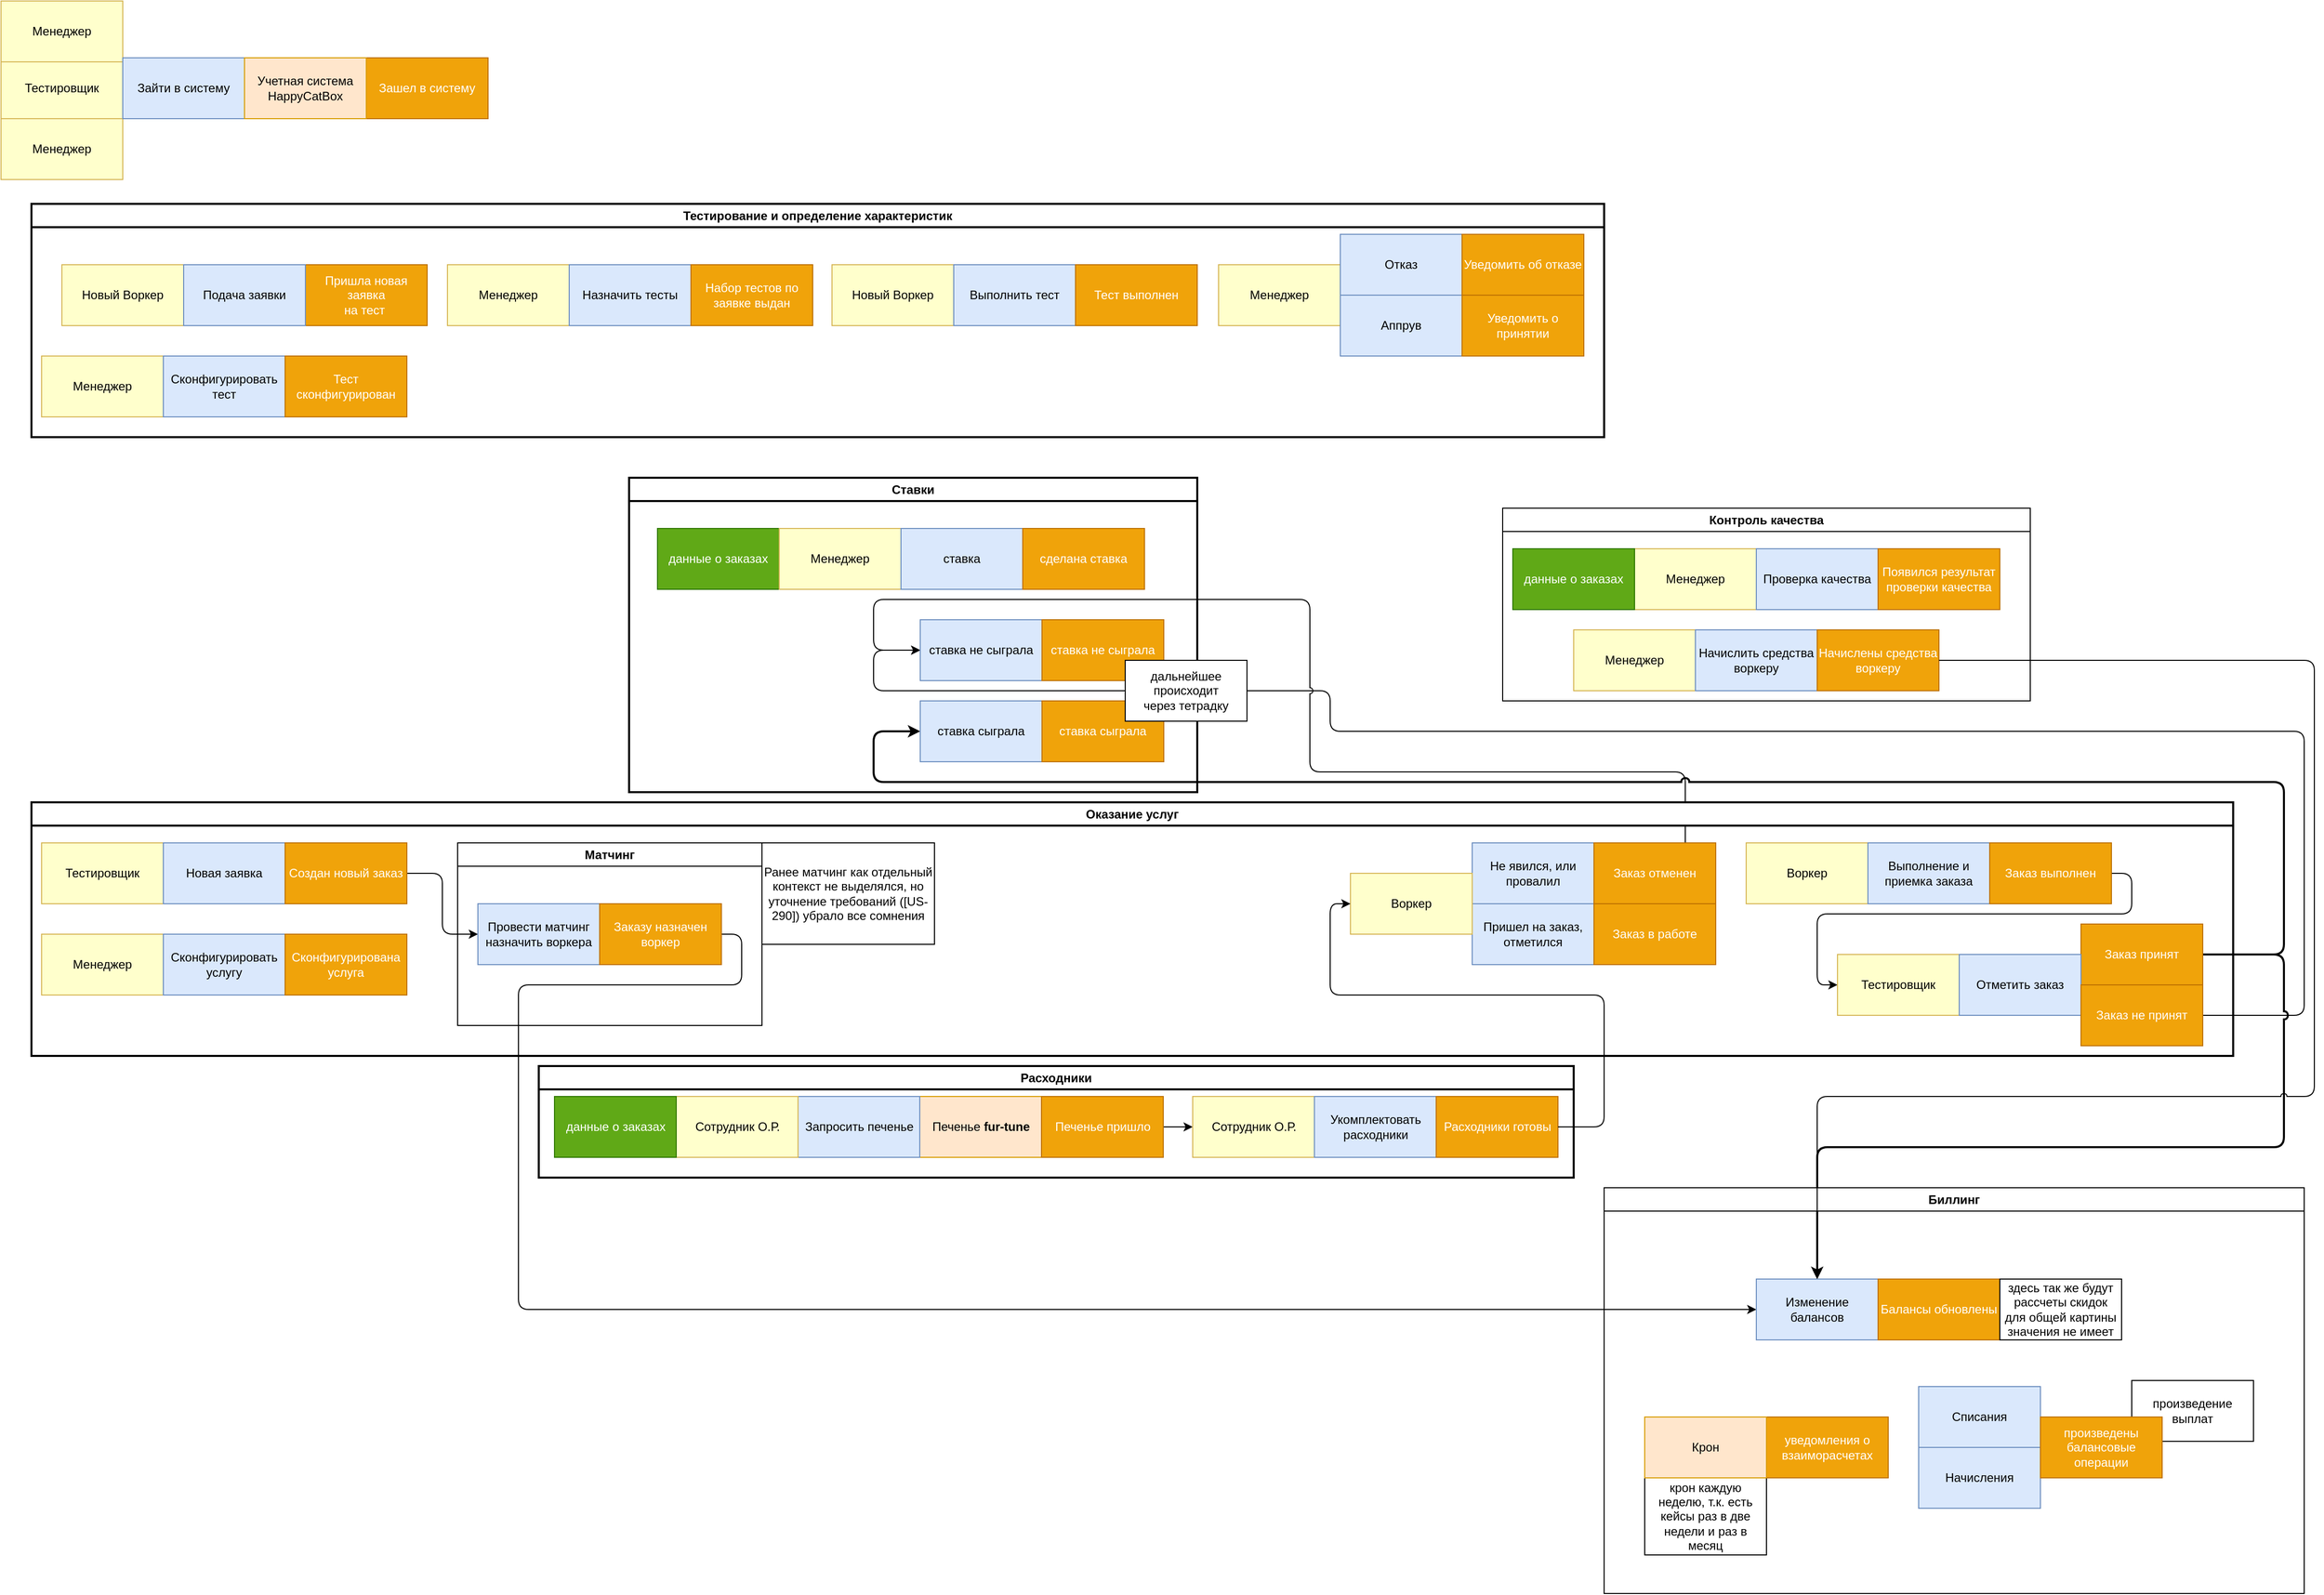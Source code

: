<mxfile version="22.1.2" type="device">
  <diagram name="Page-1" id="cu8HoAJBPppChcAsw30A">
    <mxGraphModel dx="3772" dy="3792" grid="1" gridSize="10" guides="1" tooltips="1" connect="1" arrows="1" fold="1" page="1" pageScale="1" pageWidth="1169" pageHeight="827" math="0" shadow="0">
      <root>
        <mxCell id="0" />
        <mxCell id="1" parent="0" />
        <mxCell id="16uS1jDzF8tA2ArOGYMF-19" style="edgeStyle=orthogonalEdgeStyle;rounded=1;orthogonalLoop=1;jettySize=auto;html=1;exitX=1;exitY=0.5;exitDx=0;exitDy=0;entryX=0;entryY=0.5;entryDx=0;entryDy=0;strokeColor=default;jumpStyle=arc;" parent="1" source="16uS1jDzF8tA2ArOGYMF-13" target="0N0rDKjKPEKVKHD4B6wy-109" edge="1">
          <mxGeometry relative="1" as="geometry">
            <Array as="points">
              <mxPoint x="2280" y="-640" />
              <mxPoint x="2280" y="-920" />
              <mxPoint x="1320" y="-920" />
              <mxPoint x="1320" y="-960" />
              <mxPoint x="870" y="-960" />
              <mxPoint x="870" y="-1000" />
            </Array>
          </mxGeometry>
        </mxCell>
        <mxCell id="0N0rDKjKPEKVKHD4B6wy-39" style="edgeStyle=orthogonalEdgeStyle;rounded=1;orthogonalLoop=1;jettySize=auto;html=1;exitX=1;exitY=0.5;exitDx=0;exitDy=0;entryX=0;entryY=0.5;entryDx=0;entryDy=0;" parent="1" source="0N0rDKjKPEKVKHD4B6wy-30" target="0N0rDKjKPEKVKHD4B6wy-32" edge="1">
          <mxGeometry relative="1" as="geometry">
            <mxPoint x="650" y="-680" as="sourcePoint" />
            <Array as="points">
              <mxPoint x="740" y="-720" />
              <mxPoint x="740" y="-670" />
              <mxPoint x="520" y="-670" />
              <mxPoint x="520" y="-350" />
            </Array>
          </mxGeometry>
        </mxCell>
        <mxCell id="0N0rDKjKPEKVKHD4B6wy-130" style="edgeStyle=orthogonalEdgeStyle;rounded=1;orthogonalLoop=1;jettySize=auto;html=1;exitX=0.75;exitY=0;exitDx=0;exitDy=0;entryX=0;entryY=0.5;entryDx=0;entryDy=0;jumpStyle=arc;" parent="1" source="0N0rDKjKPEKVKHD4B6wy-71" target="0N0rDKjKPEKVKHD4B6wy-109" edge="1">
          <mxGeometry relative="1" as="geometry">
            <Array as="points">
              <mxPoint x="1670" y="-880" />
              <mxPoint x="1300" y="-880" />
              <mxPoint x="1300" y="-1050" />
              <mxPoint x="870" y="-1050" />
              <mxPoint x="870" y="-1000" />
            </Array>
          </mxGeometry>
        </mxCell>
        <mxCell id="0N0rDKjKPEKVKHD4B6wy-124" style="edgeStyle=orthogonalEdgeStyle;rounded=1;orthogonalLoop=1;jettySize=auto;html=1;exitX=1;exitY=0.5;exitDx=0;exitDy=0;entryX=0.5;entryY=0;entryDx=0;entryDy=0;jumpStyle=arc;strokeWidth=2;" parent="1" source="0N0rDKjKPEKVKHD4B6wy-79" target="0N0rDKjKPEKVKHD4B6wy-32" edge="1">
          <mxGeometry relative="1" as="geometry">
            <Array as="points">
              <mxPoint x="2260" y="-700" />
              <mxPoint x="2260" y="-510" />
              <mxPoint x="1800" y="-510" />
            </Array>
          </mxGeometry>
        </mxCell>
        <mxCell id="0N0rDKjKPEKVKHD4B6wy-131" style="edgeStyle=orthogonalEdgeStyle;rounded=1;orthogonalLoop=1;jettySize=auto;html=1;exitX=1;exitY=0.5;exitDx=0;exitDy=0;entryX=0;entryY=0.5;entryDx=0;entryDy=0;jumpStyle=arc;strokeWidth=2;" parent="1" source="0N0rDKjKPEKVKHD4B6wy-79" target="0N0rDKjKPEKVKHD4B6wy-106" edge="1">
          <mxGeometry relative="1" as="geometry">
            <Array as="points">
              <mxPoint x="2260" y="-700" />
              <mxPoint x="2260" y="-870" />
              <mxPoint x="870" y="-870" />
              <mxPoint x="870" y="-920" />
            </Array>
          </mxGeometry>
        </mxCell>
        <mxCell id="0N0rDKjKPEKVKHD4B6wy-100" value="Ставки" style="swimlane;whiteSpace=wrap;html=1;strokeWidth=2;startSize=23;" parent="1" vertex="1">
          <mxGeometry x="629" y="-1170" width="560" height="310" as="geometry" />
        </mxCell>
        <mxCell id="0N0rDKjKPEKVKHD4B6wy-98" value="данные о заказах" style="rounded=0;whiteSpace=wrap;html=1;fillColor=#60a917;strokeColor=#2D7600;fontColor=#ffffff;" parent="0N0rDKjKPEKVKHD4B6wy-100" vertex="1">
          <mxGeometry x="28" y="50" width="120" height="60" as="geometry" />
        </mxCell>
        <mxCell id="0N0rDKjKPEKVKHD4B6wy-99" value="Менеджер" style="rounded=0;whiteSpace=wrap;html=1;fillColor=#FFFFCC;strokeColor=#d6b656;" parent="0N0rDKjKPEKVKHD4B6wy-100" vertex="1">
          <mxGeometry x="148" y="50" width="120" height="60" as="geometry" />
        </mxCell>
        <mxCell id="0N0rDKjKPEKVKHD4B6wy-97" value="ставка" style="rounded=0;whiteSpace=wrap;html=1;fillColor=#dae8fc;strokeColor=#6c8ebf;" parent="0N0rDKjKPEKVKHD4B6wy-100" vertex="1">
          <mxGeometry x="268" y="50" width="120" height="60" as="geometry" />
        </mxCell>
        <mxCell id="0N0rDKjKPEKVKHD4B6wy-105" value="сделана ставка" style="rounded=0;whiteSpace=wrap;html=1;fillColor=#f0a30a;strokeColor=#BD7000;fontColor=#ffffff;" parent="0N0rDKjKPEKVKHD4B6wy-100" vertex="1">
          <mxGeometry x="388" y="50" width="120" height="60" as="geometry" />
        </mxCell>
        <mxCell id="0N0rDKjKPEKVKHD4B6wy-106" value="ставка сыграла" style="rounded=0;whiteSpace=wrap;html=1;fillColor=#dae8fc;strokeColor=#6c8ebf;" parent="0N0rDKjKPEKVKHD4B6wy-100" vertex="1">
          <mxGeometry x="287" y="220" width="120" height="60" as="geometry" />
        </mxCell>
        <mxCell id="0N0rDKjKPEKVKHD4B6wy-107" value="ставка сыграла" style="rounded=0;whiteSpace=wrap;html=1;fillColor=#f0a30a;strokeColor=#BD7000;fontColor=#ffffff;" parent="0N0rDKjKPEKVKHD4B6wy-100" vertex="1">
          <mxGeometry x="407" y="220" width="120" height="60" as="geometry" />
        </mxCell>
        <mxCell id="0N0rDKjKPEKVKHD4B6wy-109" value="ставка не сыграла" style="rounded=0;whiteSpace=wrap;html=1;fillColor=#dae8fc;strokeColor=#6c8ebf;" parent="0N0rDKjKPEKVKHD4B6wy-100" vertex="1">
          <mxGeometry x="287" y="140" width="120" height="60" as="geometry" />
        </mxCell>
        <mxCell id="0N0rDKjKPEKVKHD4B6wy-110" value="ставка не сыграла" style="rounded=0;whiteSpace=wrap;html=1;fillColor=#f0a30a;strokeColor=#BD7000;fontColor=#ffffff;" parent="0N0rDKjKPEKVKHD4B6wy-100" vertex="1">
          <mxGeometry x="407" y="140" width="120" height="60" as="geometry" />
        </mxCell>
        <mxCell id="0N0rDKjKPEKVKHD4B6wy-132" value="дальнейшее&lt;br&gt;происходит&lt;br&gt;через тетрадку" style="rounded=0;whiteSpace=wrap;html=1;" parent="0N0rDKjKPEKVKHD4B6wy-100" vertex="1">
          <mxGeometry x="489" y="180" width="120" height="60" as="geometry" />
        </mxCell>
        <mxCell id="0N0rDKjKPEKVKHD4B6wy-120" value="Тестирование и определение характеристик" style="swimlane;whiteSpace=wrap;html=1;strokeWidth=2;" parent="1" vertex="1">
          <mxGeometry x="40" y="-1440" width="1550" height="230" as="geometry" />
        </mxCell>
        <mxCell id="0N0rDKjKPEKVKHD4B6wy-1" value="Менеджер" style="rounded=0;whiteSpace=wrap;html=1;fillColor=#FFFFCC;strokeColor=#d6b656;" parent="0N0rDKjKPEKVKHD4B6wy-120" vertex="1">
          <mxGeometry x="410" y="60" width="120" height="60" as="geometry" />
        </mxCell>
        <mxCell id="0N0rDKjKPEKVKHD4B6wy-3" value="Новый Воркер" style="rounded=0;whiteSpace=wrap;html=1;fillColor=#FFFFCC;strokeColor=#d6b656;" parent="0N0rDKjKPEKVKHD4B6wy-120" vertex="1">
          <mxGeometry x="30" y="60" width="120" height="60" as="geometry" />
        </mxCell>
        <mxCell id="0N0rDKjKPEKVKHD4B6wy-8" value="Пришла новая заявка&lt;br&gt;на тест&amp;nbsp;" style="rounded=0;whiteSpace=wrap;html=1;fillColor=#f0a30a;strokeColor=#BD7000;fontColor=#ffffff;" parent="0N0rDKjKPEKVKHD4B6wy-120" vertex="1">
          <mxGeometry x="270" y="60" width="120" height="60" as="geometry" />
        </mxCell>
        <mxCell id="0N0rDKjKPEKVKHD4B6wy-9" value="Подача заявки" style="rounded=0;whiteSpace=wrap;html=1;fillColor=#dae8fc;strokeColor=#6c8ebf;" parent="0N0rDKjKPEKVKHD4B6wy-120" vertex="1">
          <mxGeometry x="150" y="60" width="120" height="60" as="geometry" />
        </mxCell>
        <mxCell id="0N0rDKjKPEKVKHD4B6wy-12" value="Назначить тесты" style="rounded=0;whiteSpace=wrap;html=1;fillColor=#dae8fc;strokeColor=#6c8ebf;" parent="0N0rDKjKPEKVKHD4B6wy-120" vertex="1">
          <mxGeometry x="530" y="60" width="120" height="60" as="geometry" />
        </mxCell>
        <mxCell id="0N0rDKjKPEKVKHD4B6wy-13" value="Набор тестов по заявке выдан" style="rounded=0;whiteSpace=wrap;html=1;fillColor=#f0a30a;strokeColor=#BD7000;fontColor=#ffffff;" parent="0N0rDKjKPEKVKHD4B6wy-120" vertex="1">
          <mxGeometry x="650" y="60" width="120" height="60" as="geometry" />
        </mxCell>
        <mxCell id="0N0rDKjKPEKVKHD4B6wy-14" value="Новый Воркер" style="rounded=0;whiteSpace=wrap;html=1;fillColor=#FFFFCC;strokeColor=#d6b656;" parent="0N0rDKjKPEKVKHD4B6wy-120" vertex="1">
          <mxGeometry x="789" y="60" width="120" height="60" as="geometry" />
        </mxCell>
        <mxCell id="0N0rDKjKPEKVKHD4B6wy-15" value="Выполнить тест" style="rounded=0;whiteSpace=wrap;html=1;fillColor=#dae8fc;strokeColor=#6c8ebf;" parent="0N0rDKjKPEKVKHD4B6wy-120" vertex="1">
          <mxGeometry x="909" y="60" width="120" height="60" as="geometry" />
        </mxCell>
        <mxCell id="0N0rDKjKPEKVKHD4B6wy-16" value="Тест выполнен" style="rounded=0;whiteSpace=wrap;html=1;fillColor=#f0a30a;strokeColor=#BD7000;fontColor=#ffffff;" parent="0N0rDKjKPEKVKHD4B6wy-120" vertex="1">
          <mxGeometry x="1029" y="60" width="120" height="60" as="geometry" />
        </mxCell>
        <mxCell id="0N0rDKjKPEKVKHD4B6wy-17" value="Менеджер" style="rounded=0;whiteSpace=wrap;html=1;fillColor=#FFFFCC;strokeColor=#d6b656;" parent="0N0rDKjKPEKVKHD4B6wy-120" vertex="1">
          <mxGeometry x="1170" y="60" width="120" height="60" as="geometry" />
        </mxCell>
        <mxCell id="0N0rDKjKPEKVKHD4B6wy-18" value="Отказ" style="rounded=0;whiteSpace=wrap;html=1;fillColor=#dae8fc;strokeColor=#6c8ebf;" parent="0N0rDKjKPEKVKHD4B6wy-120" vertex="1">
          <mxGeometry x="1290" y="30" width="120" height="60" as="geometry" />
        </mxCell>
        <mxCell id="0N0rDKjKPEKVKHD4B6wy-19" value="Уведомить об отказе" style="rounded=0;whiteSpace=wrap;html=1;fillColor=#f0a30a;strokeColor=#BD7000;fontColor=#ffffff;" parent="0N0rDKjKPEKVKHD4B6wy-120" vertex="1">
          <mxGeometry x="1410" y="30" width="120" height="60" as="geometry" />
        </mxCell>
        <mxCell id="0N0rDKjKPEKVKHD4B6wy-21" value="Аппрув" style="rounded=0;whiteSpace=wrap;html=1;fillColor=#dae8fc;strokeColor=#6c8ebf;" parent="0N0rDKjKPEKVKHD4B6wy-120" vertex="1">
          <mxGeometry x="1290" y="90" width="120" height="60" as="geometry" />
        </mxCell>
        <mxCell id="0N0rDKjKPEKVKHD4B6wy-22" value="Уведомить о принятии" style="rounded=0;whiteSpace=wrap;html=1;fillColor=#f0a30a;strokeColor=#BD7000;fontColor=#ffffff;" parent="0N0rDKjKPEKVKHD4B6wy-120" vertex="1">
          <mxGeometry x="1410" y="90" width="120" height="60" as="geometry" />
        </mxCell>
        <mxCell id="HTqRLWnz5d8zxXwgNCST-20" value="Менеджер" style="rounded=0;whiteSpace=wrap;html=1;fillColor=#FFFFCC;strokeColor=#d6b656;" parent="0N0rDKjKPEKVKHD4B6wy-120" vertex="1">
          <mxGeometry x="10" y="150" width="120" height="60" as="geometry" />
        </mxCell>
        <mxCell id="HTqRLWnz5d8zxXwgNCST-21" value="Сконфигурировать&lt;br&gt;тест" style="rounded=0;whiteSpace=wrap;html=1;fillColor=#dae8fc;strokeColor=#6c8ebf;" parent="0N0rDKjKPEKVKHD4B6wy-120" vertex="1">
          <mxGeometry x="130" y="150" width="120" height="60" as="geometry" />
        </mxCell>
        <mxCell id="HTqRLWnz5d8zxXwgNCST-22" value="Тест сконфигурирован" style="rounded=0;whiteSpace=wrap;html=1;fillColor=#f0a30a;strokeColor=#BD7000;fontColor=#ffffff;" parent="0N0rDKjKPEKVKHD4B6wy-120" vertex="1">
          <mxGeometry x="250" y="150" width="120" height="60" as="geometry" />
        </mxCell>
        <mxCell id="0N0rDKjKPEKVKHD4B6wy-126" value="" style="group" parent="1" vertex="1" connectable="0">
          <mxGeometry x="1590" y="-470" width="690" height="400" as="geometry" />
        </mxCell>
        <mxCell id="0N0rDKjKPEKVKHD4B6wy-40" value="" style="group" parent="0N0rDKjKPEKVKHD4B6wy-126" vertex="1" connectable="0">
          <mxGeometry x="150" y="90" width="240" height="60" as="geometry" />
        </mxCell>
        <mxCell id="0N0rDKjKPEKVKHD4B6wy-41" value="" style="group" parent="0N0rDKjKPEKVKHD4B6wy-40" vertex="1" connectable="0">
          <mxGeometry width="240" height="60" as="geometry" />
        </mxCell>
        <mxCell id="0N0rDKjKPEKVKHD4B6wy-32" value="Изменение балансов" style="rounded=0;whiteSpace=wrap;html=1;fillColor=#dae8fc;strokeColor=#6c8ebf;" parent="0N0rDKjKPEKVKHD4B6wy-41" vertex="1">
          <mxGeometry width="120" height="60" as="geometry" />
        </mxCell>
        <mxCell id="0N0rDKjKPEKVKHD4B6wy-34" value="Балансы обновлены" style="rounded=0;whiteSpace=wrap;html=1;fillColor=#f0a30a;strokeColor=#BD7000;fontColor=#ffffff;" parent="0N0rDKjKPEKVKHD4B6wy-41" vertex="1">
          <mxGeometry x="120" width="120" height="60" as="geometry" />
        </mxCell>
        <mxCell id="0N0rDKjKPEKVKHD4B6wy-123" value="Биллинг" style="swimlane;whiteSpace=wrap;html=1;" parent="0N0rDKjKPEKVKHD4B6wy-126" vertex="1">
          <mxGeometry width="690" height="400" as="geometry" />
        </mxCell>
        <mxCell id="HTqRLWnz5d8zxXwgNCST-4" value="здесь так же будут рассчеты скидок&lt;br&gt;для общей картины значения не имеет" style="rounded=0;whiteSpace=wrap;html=1;" parent="0N0rDKjKPEKVKHD4B6wy-123" vertex="1">
          <mxGeometry x="390" y="90" width="120" height="60" as="geometry" />
        </mxCell>
        <mxCell id="0N0rDKjKPEKVKHD4B6wy-60" value="уведомления о взаиморасчетах" style="rounded=0;whiteSpace=wrap;html=1;fillColor=#f0a30a;strokeColor=#BD7000;fontColor=#ffffff;" parent="0N0rDKjKPEKVKHD4B6wy-123" vertex="1">
          <mxGeometry x="160" y="226" width="120" height="60" as="geometry" />
        </mxCell>
        <mxCell id="0N0rDKjKPEKVKHD4B6wy-86" value="Начисления" style="rounded=0;whiteSpace=wrap;html=1;fillColor=#dae8fc;strokeColor=#6c8ebf;" parent="0N0rDKjKPEKVKHD4B6wy-123" vertex="1">
          <mxGeometry x="310" y="256" width="120" height="60" as="geometry" />
        </mxCell>
        <mxCell id="0N0rDKjKPEKVKHD4B6wy-59" value="Списания" style="rounded=0;whiteSpace=wrap;html=1;fillColor=#dae8fc;strokeColor=#6c8ebf;" parent="0N0rDKjKPEKVKHD4B6wy-123" vertex="1">
          <mxGeometry x="310" y="196" width="120" height="60" as="geometry" />
        </mxCell>
        <mxCell id="HTqRLWnz5d8zxXwgNCST-5" value="произведение&lt;br&gt;выплат" style="rounded=0;whiteSpace=wrap;html=1;" parent="0N0rDKjKPEKVKHD4B6wy-123" vertex="1">
          <mxGeometry x="520" y="190" width="120" height="60" as="geometry" />
        </mxCell>
        <mxCell id="crYb43GQfzjSQyxAvsHL-28" value="произведены балансовые операции" style="rounded=0;whiteSpace=wrap;html=1;fillColor=#f0a30a;strokeColor=#BD7000;fontColor=#ffffff;" parent="0N0rDKjKPEKVKHD4B6wy-123" vertex="1">
          <mxGeometry x="430" y="226" width="120" height="60" as="geometry" />
        </mxCell>
        <mxCell id="cdyMoCXOBgp6Qk6uq30v-9" value="крон каждую неделю, т.к. есть кейсы раз в две недели и раз в месяц" style="rounded=0;whiteSpace=wrap;html=1;" parent="0N0rDKjKPEKVKHD4B6wy-123" vertex="1">
          <mxGeometry x="40" y="286" width="120" height="76" as="geometry" />
        </mxCell>
        <mxCell id="0N0rDKjKPEKVKHD4B6wy-55" value="Крон" style="rounded=0;whiteSpace=wrap;html=1;fillColor=#ffe6cc;strokeColor=#d79b00;" parent="0N0rDKjKPEKVKHD4B6wy-126" vertex="1">
          <mxGeometry x="40" y="226" width="120" height="60" as="geometry" />
        </mxCell>
        <mxCell id="0N0rDKjKPEKVKHD4B6wy-128" value="Расходники" style="swimlane;whiteSpace=wrap;html=1;strokeWidth=2;" parent="1" vertex="1">
          <mxGeometry x="540" y="-590" width="1020" height="110" as="geometry" />
        </mxCell>
        <mxCell id="0N0rDKjKPEKVKHD4B6wy-48" value="Печенье &lt;b&gt;fur-tune&lt;/b&gt;" style="rounded=0;whiteSpace=wrap;html=1;fillColor=#ffe6cc;strokeColor=#d79b00;" parent="0N0rDKjKPEKVKHD4B6wy-128" vertex="1">
          <mxGeometry x="375.5" y="30" width="120" height="60" as="geometry" />
        </mxCell>
        <mxCell id="cdyMoCXOBgp6Qk6uq30v-8" value="" style="edgeStyle=orthogonalEdgeStyle;rounded=0;orthogonalLoop=1;jettySize=auto;html=1;" parent="0N0rDKjKPEKVKHD4B6wy-128" source="0N0rDKjKPEKVKHD4B6wy-50" target="0N0rDKjKPEKVKHD4B6wy-4" edge="1">
          <mxGeometry relative="1" as="geometry" />
        </mxCell>
        <mxCell id="0N0rDKjKPEKVKHD4B6wy-50" value="Печенье пришло" style="rounded=0;whiteSpace=wrap;html=1;fillColor=#f0a30a;strokeColor=#BD7000;fontColor=#ffffff;" parent="0N0rDKjKPEKVKHD4B6wy-128" vertex="1">
          <mxGeometry x="495.5" y="30" width="120" height="60" as="geometry" />
        </mxCell>
        <mxCell id="0N0rDKjKPEKVKHD4B6wy-118" value="Запросить печенье" style="rounded=0;whiteSpace=wrap;html=1;fillColor=#dae8fc;strokeColor=#6c8ebf;" parent="0N0rDKjKPEKVKHD4B6wy-128" vertex="1">
          <mxGeometry x="255.5" y="30" width="120" height="60" as="geometry" />
        </mxCell>
        <mxCell id="0N0rDKjKPEKVKHD4B6wy-4" value="Сотрудник О.Р." style="rounded=0;whiteSpace=wrap;html=1;fillColor=#FFFFCC;strokeColor=#d6b656;" parent="0N0rDKjKPEKVKHD4B6wy-128" vertex="1">
          <mxGeometry x="644.5" y="30" width="120" height="60" as="geometry" />
        </mxCell>
        <mxCell id="0N0rDKjKPEKVKHD4B6wy-46" value="Укомплектовать&lt;br&gt;расходники" style="rounded=0;whiteSpace=wrap;html=1;fillColor=#dae8fc;strokeColor=#6c8ebf;" parent="0N0rDKjKPEKVKHD4B6wy-128" vertex="1">
          <mxGeometry x="764.5" y="30" width="120" height="60" as="geometry" />
        </mxCell>
        <mxCell id="0N0rDKjKPEKVKHD4B6wy-47" value="Расходники готовы" style="rounded=0;whiteSpace=wrap;html=1;fillColor=#f0a30a;strokeColor=#BD7000;fontColor=#ffffff;" parent="0N0rDKjKPEKVKHD4B6wy-128" vertex="1">
          <mxGeometry x="884.5" y="30" width="120" height="60" as="geometry" />
        </mxCell>
        <mxCell id="0N0rDKjKPEKVKHD4B6wy-127" value="Сотрудник О.Р." style="rounded=0;whiteSpace=wrap;html=1;fillColor=#FFFFCC;strokeColor=#d6b656;" parent="0N0rDKjKPEKVKHD4B6wy-128" vertex="1">
          <mxGeometry x="135.5" y="30" width="120" height="60" as="geometry" />
        </mxCell>
        <mxCell id="crYb43GQfzjSQyxAvsHL-23" value="данные о заказах" style="rounded=0;whiteSpace=wrap;html=1;fillColor=#60a917;strokeColor=#2D7600;fontColor=#ffffff;" parent="0N0rDKjKPEKVKHD4B6wy-128" vertex="1">
          <mxGeometry x="15.5" y="30" width="120" height="60" as="geometry" />
        </mxCell>
        <mxCell id="0N0rDKjKPEKVKHD4B6wy-154" value="Оказание услуг" style="swimlane;whiteSpace=wrap;html=1;strokeWidth=2;" parent="1" vertex="1">
          <mxGeometry x="40" y="-850" width="2170" height="250" as="geometry" />
        </mxCell>
        <mxCell id="0N0rDKjKPEKVKHD4B6wy-2" value="Тестировщик" style="rounded=0;whiteSpace=wrap;html=1;fillColor=#FFFFCC;strokeColor=#d6b656;" parent="0N0rDKjKPEKVKHD4B6wy-154" vertex="1">
          <mxGeometry x="10" y="40" width="120" height="60" as="geometry" />
        </mxCell>
        <mxCell id="0N0rDKjKPEKVKHD4B6wy-26" value="Новая заявка" style="rounded=0;whiteSpace=wrap;html=1;fillColor=#dae8fc;strokeColor=#6c8ebf;" parent="0N0rDKjKPEKVKHD4B6wy-154" vertex="1">
          <mxGeometry x="130" y="40" width="120" height="60" as="geometry" />
        </mxCell>
        <mxCell id="_iQj15JcZ3YcHyGqWfq2-3" style="edgeStyle=orthogonalEdgeStyle;rounded=1;orthogonalLoop=1;jettySize=auto;html=1;exitX=1;exitY=0.5;exitDx=0;exitDy=0;entryX=0;entryY=0.5;entryDx=0;entryDy=0;" edge="1" parent="0N0rDKjKPEKVKHD4B6wy-154" source="0N0rDKjKPEKVKHD4B6wy-27" target="0N0rDKjKPEKVKHD4B6wy-29">
          <mxGeometry relative="1" as="geometry" />
        </mxCell>
        <mxCell id="0N0rDKjKPEKVKHD4B6wy-27" value="Создан новый заказ" style="rounded=0;whiteSpace=wrap;html=1;fillColor=#f0a30a;strokeColor=#BD7000;fontColor=#ffffff;" parent="0N0rDKjKPEKVKHD4B6wy-154" vertex="1">
          <mxGeometry x="250" y="40" width="120" height="60" as="geometry" />
        </mxCell>
        <mxCell id="cdyMoCXOBgp6Qk6uq30v-2" value="Менеджер" style="rounded=0;whiteSpace=wrap;html=1;fillColor=#FFFFCC;strokeColor=#d6b656;" parent="0N0rDKjKPEKVKHD4B6wy-154" vertex="1">
          <mxGeometry x="10" y="130" width="120" height="60" as="geometry" />
        </mxCell>
        <mxCell id="cdyMoCXOBgp6Qk6uq30v-3" value="Сконфигурировать&lt;br&gt;услугу" style="rounded=0;whiteSpace=wrap;html=1;fillColor=#dae8fc;strokeColor=#6c8ebf;" parent="0N0rDKjKPEKVKHD4B6wy-154" vertex="1">
          <mxGeometry x="130" y="130" width="120" height="60" as="geometry" />
        </mxCell>
        <mxCell id="cdyMoCXOBgp6Qk6uq30v-4" value="Сконфигурирована&lt;br&gt;услуга" style="rounded=0;whiteSpace=wrap;html=1;fillColor=#f0a30a;strokeColor=#BD7000;fontColor=#ffffff;" parent="0N0rDKjKPEKVKHD4B6wy-154" vertex="1">
          <mxGeometry x="250" y="130" width="120" height="60" as="geometry" />
        </mxCell>
        <mxCell id="0N0rDKjKPEKVKHD4B6wy-65" value="Не явился, или провалил" style="rounded=0;whiteSpace=wrap;html=1;fillColor=#dae8fc;strokeColor=#6c8ebf;" parent="0N0rDKjKPEKVKHD4B6wy-154" vertex="1">
          <mxGeometry x="1420" y="40" width="120" height="60" as="geometry" />
        </mxCell>
        <mxCell id="0N0rDKjKPEKVKHD4B6wy-66" value="Пришел на заказ, отметился" style="rounded=0;whiteSpace=wrap;html=1;fillColor=#dae8fc;strokeColor=#6c8ebf;" parent="0N0rDKjKPEKVKHD4B6wy-154" vertex="1">
          <mxGeometry x="1420" y="100" width="120" height="60" as="geometry" />
        </mxCell>
        <mxCell id="0N0rDKjKPEKVKHD4B6wy-71" value="Заказ отменен" style="rounded=0;whiteSpace=wrap;html=1;fillColor=#f0a30a;strokeColor=#BD7000;fontColor=#ffffff;" parent="0N0rDKjKPEKVKHD4B6wy-154" vertex="1">
          <mxGeometry x="1540" y="40" width="120" height="60" as="geometry" />
        </mxCell>
        <mxCell id="0N0rDKjKPEKVKHD4B6wy-72" value="Заказ в работе" style="rounded=0;whiteSpace=wrap;html=1;fillColor=#f0a30a;strokeColor=#BD7000;fontColor=#ffffff;" parent="0N0rDKjKPEKVKHD4B6wy-154" vertex="1">
          <mxGeometry x="1540" y="100" width="120" height="60" as="geometry" />
        </mxCell>
        <mxCell id="0N0rDKjKPEKVKHD4B6wy-77" value="Воркер" style="rounded=0;whiteSpace=wrap;html=1;fillColor=#FFFFCC;strokeColor=#d6b656;" parent="0N0rDKjKPEKVKHD4B6wy-154" vertex="1">
          <mxGeometry x="1690" y="40" width="120" height="60" as="geometry" />
        </mxCell>
        <mxCell id="0N0rDKjKPEKVKHD4B6wy-78" value="Выполнение и приемка заказа" style="rounded=0;whiteSpace=wrap;html=1;fillColor=#dae8fc;strokeColor=#6c8ebf;" parent="0N0rDKjKPEKVKHD4B6wy-154" vertex="1">
          <mxGeometry x="1810" y="40" width="120" height="60" as="geometry" />
        </mxCell>
        <mxCell id="0N0rDKjKPEKVKHD4B6wy-79" value="Заказ принят" style="rounded=0;whiteSpace=wrap;html=1;fillColor=#f0a30a;strokeColor=#BD7000;fontColor=#ffffff;" parent="0N0rDKjKPEKVKHD4B6wy-154" vertex="1">
          <mxGeometry x="2020" y="120" width="120" height="60" as="geometry" />
        </mxCell>
        <mxCell id="0N0rDKjKPEKVKHD4B6wy-63" value="Воркер" style="rounded=0;whiteSpace=wrap;html=1;fillColor=#FFFFCC;strokeColor=#d6b656;" parent="0N0rDKjKPEKVKHD4B6wy-154" vertex="1">
          <mxGeometry x="1300" y="70" width="120" height="60" as="geometry" />
        </mxCell>
        <mxCell id="gdqxC0iHIS7eNgulSqrD-9" style="edgeStyle=orthogonalEdgeStyle;rounded=1;orthogonalLoop=1;jettySize=auto;html=1;exitX=1;exitY=0.5;exitDx=0;exitDy=0;entryX=0;entryY=0.5;entryDx=0;entryDy=0;jumpStyle=arc;" parent="0N0rDKjKPEKVKHD4B6wy-154" source="16uS1jDzF8tA2ArOGYMF-16" target="16uS1jDzF8tA2ArOGYMF-17" edge="1">
          <mxGeometry relative="1" as="geometry">
            <Array as="points">
              <mxPoint x="2070" y="70" />
              <mxPoint x="2070" y="110" />
              <mxPoint x="1760" y="110" />
              <mxPoint x="1760" y="180" />
            </Array>
          </mxGeometry>
        </mxCell>
        <mxCell id="16uS1jDzF8tA2ArOGYMF-16" value="Заказ выполнен" style="rounded=0;whiteSpace=wrap;html=1;fillColor=#f0a30a;strokeColor=#BD7000;fontColor=#ffffff;" parent="0N0rDKjKPEKVKHD4B6wy-154" vertex="1">
          <mxGeometry x="1930" y="40" width="120" height="60" as="geometry" />
        </mxCell>
        <mxCell id="16uS1jDzF8tA2ArOGYMF-17" value="Тестировщик" style="rounded=0;whiteSpace=wrap;html=1;fillColor=#FFFFCC;strokeColor=#d6b656;" parent="0N0rDKjKPEKVKHD4B6wy-154" vertex="1">
          <mxGeometry x="1780" y="150" width="120" height="60" as="geometry" />
        </mxCell>
        <mxCell id="16uS1jDzF8tA2ArOGYMF-18" value="Отметить заказ" style="rounded=0;whiteSpace=wrap;html=1;fillColor=#dae8fc;strokeColor=#6c8ebf;" parent="0N0rDKjKPEKVKHD4B6wy-154" vertex="1">
          <mxGeometry x="1900" y="150" width="120" height="60" as="geometry" />
        </mxCell>
        <mxCell id="16uS1jDzF8tA2ArOGYMF-13" value="Заказ не принят" style="rounded=0;whiteSpace=wrap;html=1;fillColor=#f0a30a;strokeColor=#BD7000;fontColor=#ffffff;" parent="0N0rDKjKPEKVKHD4B6wy-154" vertex="1">
          <mxGeometry x="2020" y="180" width="120" height="60" as="geometry" />
        </mxCell>
        <mxCell id="_iQj15JcZ3YcHyGqWfq2-1" value="Матчинг" style="swimlane;whiteSpace=wrap;html=1;" vertex="1" parent="0N0rDKjKPEKVKHD4B6wy-154">
          <mxGeometry x="420" y="40" width="300" height="180" as="geometry" />
        </mxCell>
        <mxCell id="0N0rDKjKPEKVKHD4B6wy-29" value="Провести матчинг назначить воркера" style="rounded=0;whiteSpace=wrap;html=1;fillColor=#dae8fc;strokeColor=#6c8ebf;" parent="_iQj15JcZ3YcHyGqWfq2-1" vertex="1">
          <mxGeometry x="20" y="60" width="120" height="60" as="geometry" />
        </mxCell>
        <mxCell id="0N0rDKjKPEKVKHD4B6wy-30" value="Заказу назначен воркер" style="rounded=0;whiteSpace=wrap;html=1;fillColor=#f0a30a;strokeColor=#BD7000;fontColor=#ffffff;" parent="_iQj15JcZ3YcHyGqWfq2-1" vertex="1">
          <mxGeometry x="140" y="60" width="120" height="60" as="geometry" />
        </mxCell>
        <mxCell id="_iQj15JcZ3YcHyGqWfq2-4" value="Ранее матчинг как отдельный контекст не выделялся, но уточнение требований ([US-290]) убрало все сомнения" style="rounded=0;whiteSpace=wrap;html=1;" vertex="1" parent="0N0rDKjKPEKVKHD4B6wy-154">
          <mxGeometry x="720" y="40" width="170" height="100" as="geometry" />
        </mxCell>
        <mxCell id="HTqRLWnz5d8zxXwgNCST-27" value="Контроль качества" style="swimlane;whiteSpace=wrap;html=1;" parent="1" vertex="1">
          <mxGeometry x="1490" y="-1140" width="520" height="190" as="geometry" />
        </mxCell>
        <mxCell id="HTqRLWnz5d8zxXwgNCST-16" value="Менеджер" style="rounded=0;whiteSpace=wrap;html=1;fillColor=#FFFFCC;strokeColor=#d6b656;" parent="HTqRLWnz5d8zxXwgNCST-27" vertex="1">
          <mxGeometry x="130" y="40" width="120" height="60" as="geometry" />
        </mxCell>
        <mxCell id="HTqRLWnz5d8zxXwgNCST-17" value="Проверка качества" style="rounded=0;whiteSpace=wrap;html=1;fillColor=#dae8fc;strokeColor=#6c8ebf;" parent="HTqRLWnz5d8zxXwgNCST-27" vertex="1">
          <mxGeometry x="250" y="40" width="120" height="60" as="geometry" />
        </mxCell>
        <mxCell id="HTqRLWnz5d8zxXwgNCST-18" value="Появился результат проверки качества" style="rounded=0;whiteSpace=wrap;html=1;fillColor=#f0a30a;strokeColor=#BD7000;fontColor=#ffffff;" parent="HTqRLWnz5d8zxXwgNCST-27" vertex="1">
          <mxGeometry x="370" y="40" width="120" height="60" as="geometry" />
        </mxCell>
        <mxCell id="HTqRLWnz5d8zxXwgNCST-19" value="данные о заказах" style="rounded=0;whiteSpace=wrap;html=1;fillColor=#60a917;strokeColor=#2D7600;fontColor=#ffffff;" parent="HTqRLWnz5d8zxXwgNCST-27" vertex="1">
          <mxGeometry x="10" y="40" width="120" height="60" as="geometry" />
        </mxCell>
        <mxCell id="gdqxC0iHIS7eNgulSqrD-5" value="Менеджер" style="rounded=0;whiteSpace=wrap;html=1;fillColor=#FFFFCC;strokeColor=#d6b656;" parent="HTqRLWnz5d8zxXwgNCST-27" vertex="1">
          <mxGeometry x="70" y="120" width="120" height="60" as="geometry" />
        </mxCell>
        <mxCell id="gdqxC0iHIS7eNgulSqrD-6" value="Начислить средства воркеру" style="rounded=0;whiteSpace=wrap;html=1;fillColor=#dae8fc;strokeColor=#6c8ebf;" parent="HTqRLWnz5d8zxXwgNCST-27" vertex="1">
          <mxGeometry x="190" y="120" width="120" height="60" as="geometry" />
        </mxCell>
        <mxCell id="gdqxC0iHIS7eNgulSqrD-7" value="Начислены средства воркеру" style="rounded=0;whiteSpace=wrap;html=1;fillColor=#f0a30a;strokeColor=#BD7000;fontColor=#ffffff;" parent="HTqRLWnz5d8zxXwgNCST-27" vertex="1">
          <mxGeometry x="310" y="120" width="120" height="60" as="geometry" />
        </mxCell>
        <mxCell id="crYb43GQfzjSQyxAvsHL-27" style="edgeStyle=orthogonalEdgeStyle;rounded=1;orthogonalLoop=1;jettySize=auto;html=1;exitX=1;exitY=0.5;exitDx=0;exitDy=0;entryX=0;entryY=0.5;entryDx=0;entryDy=0;" parent="1" source="0N0rDKjKPEKVKHD4B6wy-47" target="0N0rDKjKPEKVKHD4B6wy-63" edge="1">
          <mxGeometry relative="1" as="geometry">
            <mxPoint x="1280" y="-680" as="targetPoint" />
            <Array as="points">
              <mxPoint x="1590" y="-530" />
              <mxPoint x="1590" y="-660" />
              <mxPoint x="1320" y="-660" />
              <mxPoint x="1320" y="-750" />
            </Array>
          </mxGeometry>
        </mxCell>
        <mxCell id="16uS1jDzF8tA2ArOGYMF-1" value="Тестировщик" style="rounded=0;whiteSpace=wrap;html=1;fillColor=#FFFFCC;strokeColor=#d6b656;" parent="1" vertex="1">
          <mxGeometry x="10" y="-1584" width="120" height="60" as="geometry" />
        </mxCell>
        <mxCell id="16uS1jDzF8tA2ArOGYMF-4" value="Менеджер" style="rounded=0;whiteSpace=wrap;html=1;fillColor=#FFFFCC;strokeColor=#d6b656;" parent="1" vertex="1">
          <mxGeometry x="10" y="-1524" width="120" height="60" as="geometry" />
        </mxCell>
        <mxCell id="16uS1jDzF8tA2ArOGYMF-7" value="Менеджер" style="rounded=0;whiteSpace=wrap;html=1;fillColor=#FFFFCC;strokeColor=#d6b656;" parent="1" vertex="1">
          <mxGeometry x="10" y="-1640" width="120" height="60" as="geometry" />
        </mxCell>
        <mxCell id="16uS1jDzF8tA2ArOGYMF-8" value="Зайти в систему" style="rounded=0;whiteSpace=wrap;html=1;fillColor=#dae8fc;strokeColor=#6c8ebf;" parent="1" vertex="1">
          <mxGeometry x="130" y="-1584" width="120" height="60" as="geometry" />
        </mxCell>
        <mxCell id="16uS1jDzF8tA2ArOGYMF-9" value="Зашел в систему" style="rounded=0;whiteSpace=wrap;html=1;fillColor=#f0a30a;strokeColor=#BD7000;fontColor=#ffffff;" parent="1" vertex="1">
          <mxGeometry x="370" y="-1584" width="120" height="60" as="geometry" />
        </mxCell>
        <mxCell id="16uS1jDzF8tA2ArOGYMF-12" value="Учетная система&lt;br&gt;HappyCatBox" style="rounded=0;whiteSpace=wrap;html=1;fillColor=#ffe6cc;strokeColor=#d79b00;" parent="1" vertex="1">
          <mxGeometry x="250" y="-1584" width="120" height="60" as="geometry" />
        </mxCell>
        <mxCell id="gdqxC0iHIS7eNgulSqrD-8" style="edgeStyle=orthogonalEdgeStyle;rounded=1;orthogonalLoop=1;jettySize=auto;html=1;exitX=1;exitY=0.5;exitDx=0;exitDy=0;entryX=0.5;entryY=0;entryDx=0;entryDy=0;jumpStyle=arc;" parent="1" source="gdqxC0iHIS7eNgulSqrD-7" target="0N0rDKjKPEKVKHD4B6wy-32" edge="1">
          <mxGeometry relative="1" as="geometry">
            <Array as="points">
              <mxPoint x="2290" y="-990" />
              <mxPoint x="2290" y="-560" />
              <mxPoint x="1800" y="-560" />
            </Array>
          </mxGeometry>
        </mxCell>
      </root>
    </mxGraphModel>
  </diagram>
</mxfile>
